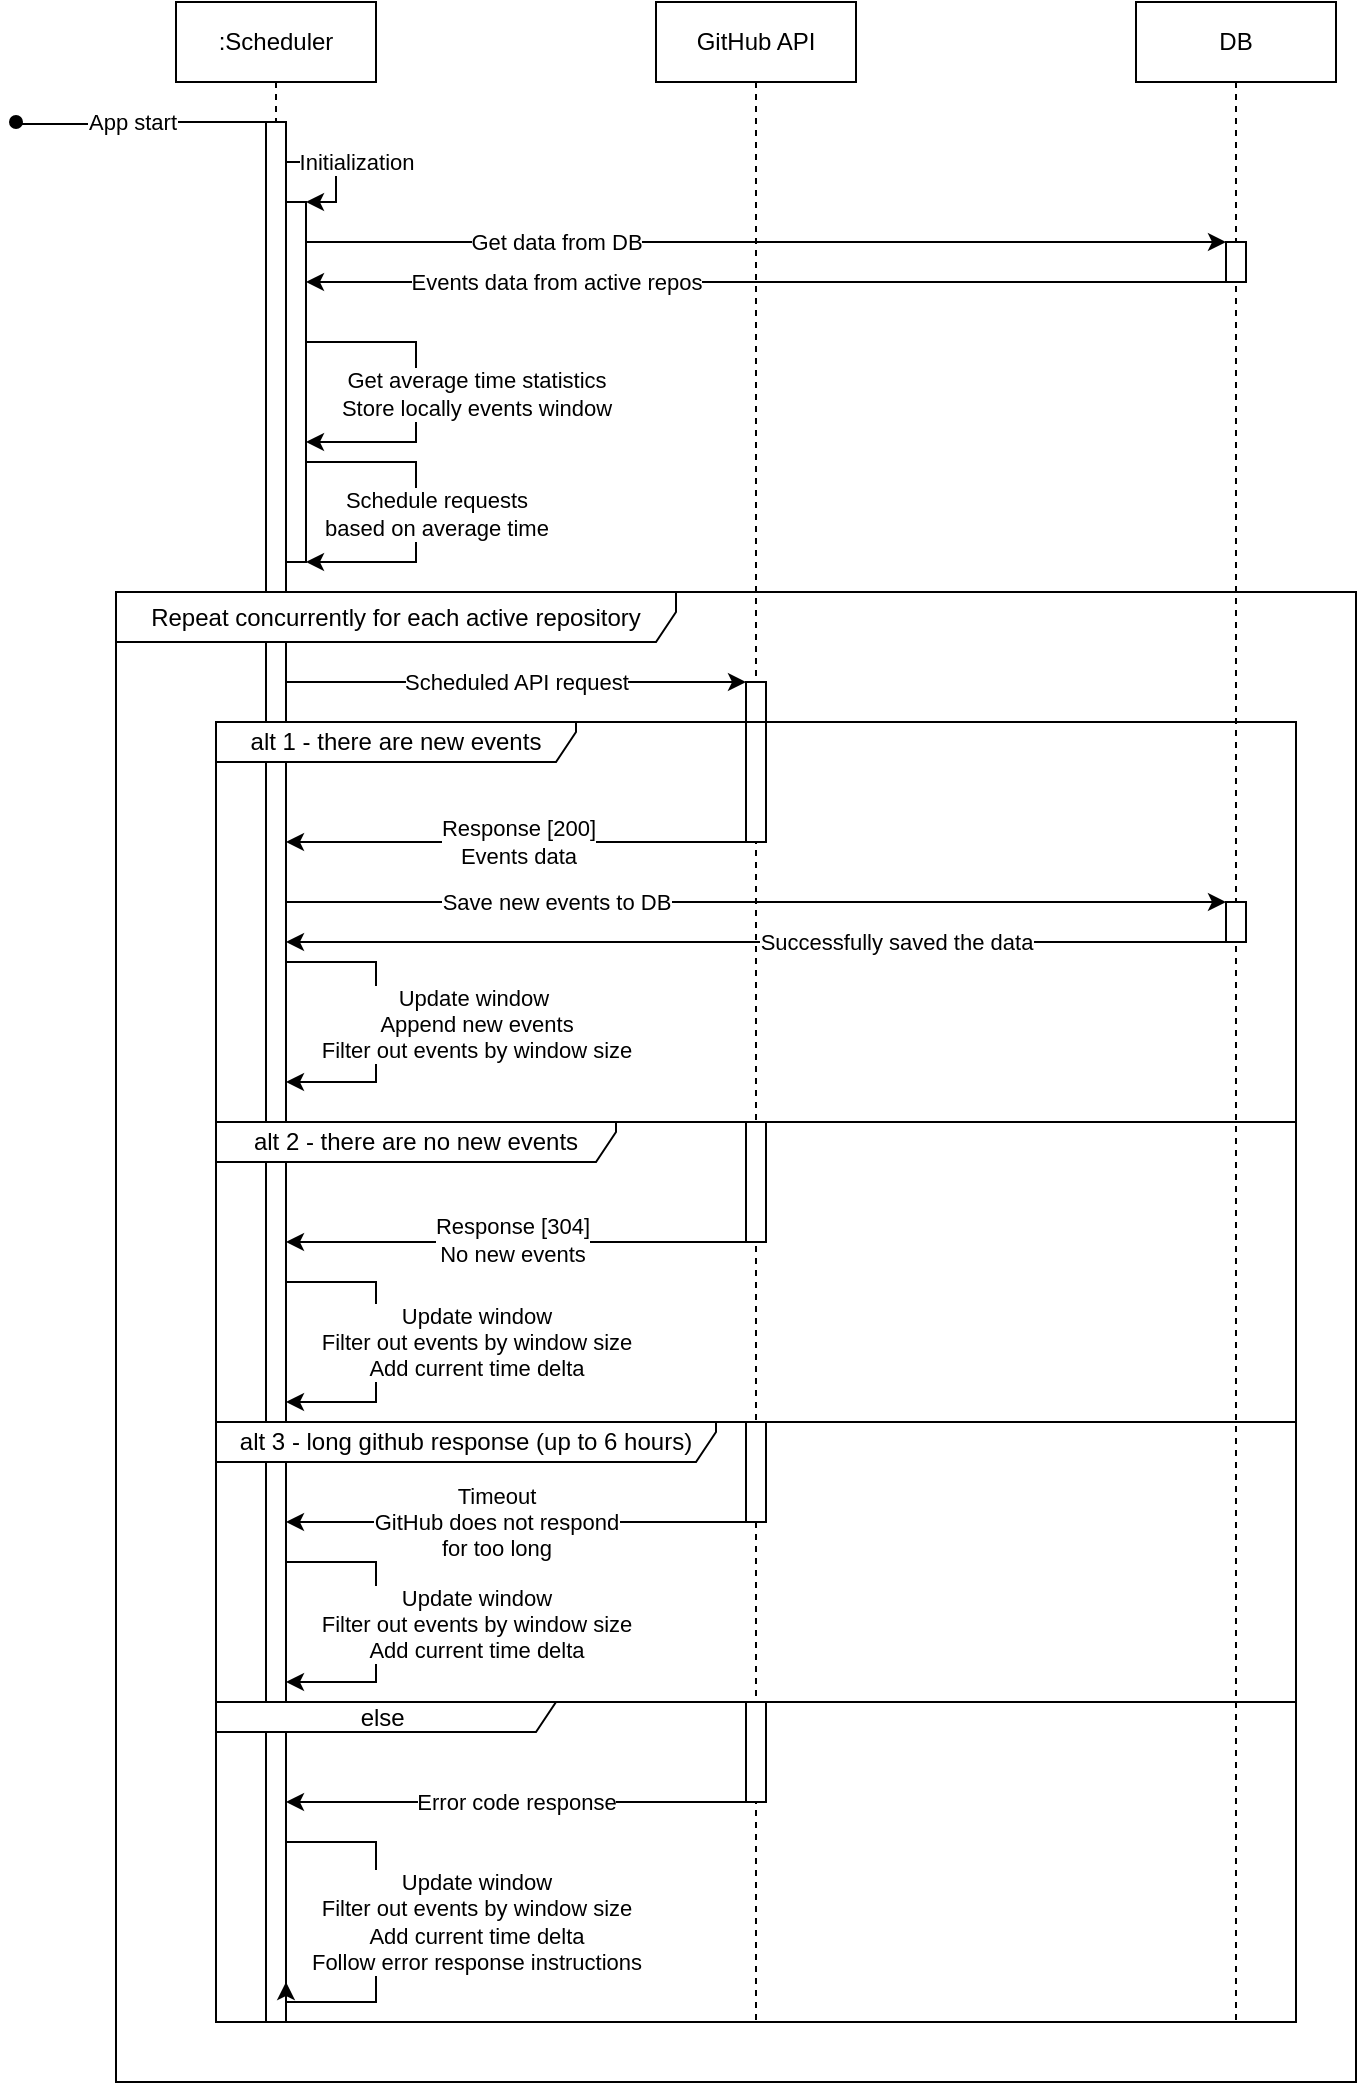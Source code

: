 <mxfile version="24.8.6">
  <diagram name="Page-1" id="McgcGxLk_ZRfMg0aqA5W">
    <mxGraphModel dx="989" dy="509" grid="1" gridSize="10" guides="1" tooltips="1" connect="1" arrows="1" fold="1" page="1" pageScale="1" pageWidth="850" pageHeight="1100" math="0" shadow="0">
      <root>
        <mxCell id="0" />
        <mxCell id="iSizkOf7c_K9tfDlirgX-57" value="lifetime_lines" style="" parent="0" />
        <mxCell id="iSizkOf7c_K9tfDlirgX-15" value="DB" style="shape=umlLifeline;perimeter=lifelinePerimeter;whiteSpace=wrap;html=1;container=1;dropTarget=0;collapsible=0;recursiveResize=0;outlineConnect=0;portConstraint=eastwest;newEdgeStyle={&quot;curved&quot;:0,&quot;rounded&quot;:0};" vertex="1" parent="iSizkOf7c_K9tfDlirgX-57">
          <mxGeometry x="600" y="40" width="100" height="1010" as="geometry" />
        </mxCell>
        <mxCell id="iSizkOf7c_K9tfDlirgX-41" value="" style="html=1;points=[[0,0,0,0,5],[0,1,0,0,-5],[1,0,0,0,5],[1,1,0,0,-5]];perimeter=orthogonalPerimeter;outlineConnect=0;targetShapes=umlLifeline;portConstraint=eastwest;newEdgeStyle={&quot;curved&quot;:0,&quot;rounded&quot;:0};" vertex="1" parent="iSizkOf7c_K9tfDlirgX-15">
          <mxGeometry x="45" y="120" width="10" height="20" as="geometry" />
        </mxCell>
        <mxCell id="iSizkOf7c_K9tfDlirgX-83" value="" style="html=1;points=[[0,0,0,0,5],[0,1,0,0,-5],[1,0,0,0,5],[1,1,0,0,-5]];perimeter=orthogonalPerimeter;outlineConnect=0;targetShapes=umlLifeline;portConstraint=eastwest;newEdgeStyle={&quot;curved&quot;:0,&quot;rounded&quot;:0};" vertex="1" parent="iSizkOf7c_K9tfDlirgX-15">
          <mxGeometry x="45" y="450" width="10" height="20" as="geometry" />
        </mxCell>
        <mxCell id="iSizkOf7c_K9tfDlirgX-14" value="GitHub API" style="shape=umlLifeline;perimeter=lifelinePerimeter;whiteSpace=wrap;html=1;container=1;dropTarget=0;collapsible=0;recursiveResize=0;outlineConnect=0;portConstraint=eastwest;newEdgeStyle={&quot;curved&quot;:0,&quot;rounded&quot;:0};" vertex="1" parent="iSizkOf7c_K9tfDlirgX-57">
          <mxGeometry x="360" y="40" width="100" height="1010" as="geometry" />
        </mxCell>
        <mxCell id="iSizkOf7c_K9tfDlirgX-56" value="" style="html=1;points=[[0,0,0,0,5],[0,1,0,0,-5],[1,0,0,0,5],[1,1,0,0,-5]];perimeter=orthogonalPerimeter;outlineConnect=0;targetShapes=umlLifeline;portConstraint=eastwest;newEdgeStyle={&quot;curved&quot;:0,&quot;rounded&quot;:0};" vertex="1" parent="iSizkOf7c_K9tfDlirgX-14">
          <mxGeometry x="45" y="340" width="10" height="80" as="geometry" />
        </mxCell>
        <mxCell id="iSizkOf7c_K9tfDlirgX-13" value=":Scheduler" style="shape=umlLifeline;perimeter=lifelinePerimeter;whiteSpace=wrap;html=1;container=1;dropTarget=0;collapsible=0;recursiveResize=0;outlineConnect=0;portConstraint=eastwest;newEdgeStyle={&quot;curved&quot;:0,&quot;rounded&quot;:0};" vertex="1" parent="iSizkOf7c_K9tfDlirgX-57">
          <mxGeometry x="120" y="40" width="100" height="580" as="geometry" />
        </mxCell>
        <mxCell id="iSizkOf7c_K9tfDlirgX-21" value="" style="html=1;points=[[0,0,0,0,5],[0,1,0,0,-5],[1,0,0,0,5],[1,1,0,0,-5]];perimeter=orthogonalPerimeter;outlineConnect=0;targetShapes=umlLifeline;portConstraint=eastwest;newEdgeStyle={&quot;curved&quot;:0,&quot;rounded&quot;:0};" vertex="1" parent="iSizkOf7c_K9tfDlirgX-13">
          <mxGeometry x="55" y="100" width="10" height="180" as="geometry" />
        </mxCell>
        <mxCell id="iSizkOf7c_K9tfDlirgX-20" style="edgeStyle=orthogonalEdgeStyle;rounded=0;orthogonalLoop=1;jettySize=auto;html=1;curved=0;" edge="1" parent="iSizkOf7c_K9tfDlirgX-13" source="iSizkOf7c_K9tfDlirgX-19" target="iSizkOf7c_K9tfDlirgX-21">
          <mxGeometry relative="1" as="geometry">
            <mxPoint x="130" y="80" as="targetPoint" />
            <Array as="points">
              <mxPoint x="80" y="80" />
              <mxPoint x="80" y="100" />
            </Array>
          </mxGeometry>
        </mxCell>
        <mxCell id="iSizkOf7c_K9tfDlirgX-22" value="Initialization" style="edgeLabel;html=1;align=center;verticalAlign=middle;resizable=0;points=[];" vertex="1" connectable="0" parent="iSizkOf7c_K9tfDlirgX-20">
          <mxGeometry x="-0.337" y="-1" relative="1" as="geometry">
            <mxPoint x="15" y="-1" as="offset" />
          </mxGeometry>
        </mxCell>
        <mxCell id="iSizkOf7c_K9tfDlirgX-44" style="edgeStyle=orthogonalEdgeStyle;rounded=0;orthogonalLoop=1;jettySize=auto;html=1;curved=0;" edge="1" parent="iSizkOf7c_K9tfDlirgX-13" target="iSizkOf7c_K9tfDlirgX-21">
          <mxGeometry relative="1" as="geometry">
            <mxPoint x="65" y="170" as="sourcePoint" />
            <mxPoint x="65" y="180" as="targetPoint" />
            <Array as="points">
              <mxPoint x="120" y="170" />
              <mxPoint x="120" y="220" />
            </Array>
          </mxGeometry>
        </mxCell>
        <mxCell id="iSizkOf7c_K9tfDlirgX-47" value="Get average time statistics&lt;div&gt;Store locally events window&lt;/div&gt;" style="edgeLabel;html=1;align=center;verticalAlign=middle;resizable=0;points=[];" vertex="1" connectable="0" parent="iSizkOf7c_K9tfDlirgX-44">
          <mxGeometry x="0.005" y="1" relative="1" as="geometry">
            <mxPoint x="29" as="offset" />
          </mxGeometry>
        </mxCell>
        <mxCell id="iSizkOf7c_K9tfDlirgX-52" style="edgeStyle=orthogonalEdgeStyle;rounded=0;orthogonalLoop=1;jettySize=auto;html=1;curved=0;elbow=vertical;" edge="1" parent="iSizkOf7c_K9tfDlirgX-13" target="iSizkOf7c_K9tfDlirgX-21">
          <mxGeometry relative="1" as="geometry">
            <mxPoint x="65" y="250" as="sourcePoint" />
            <mxPoint x="65" y="270" as="targetPoint" />
            <Array as="points">
              <mxPoint x="65" y="230" />
              <mxPoint x="120" y="230" />
              <mxPoint x="120" y="280" />
            </Array>
          </mxGeometry>
        </mxCell>
        <mxCell id="iSizkOf7c_K9tfDlirgX-53" value="Schedule requests&lt;div&gt;based on average time&lt;/div&gt;" style="edgeLabel;html=1;align=center;verticalAlign=middle;resizable=0;points=[];" vertex="1" connectable="0" parent="iSizkOf7c_K9tfDlirgX-52">
          <mxGeometry x="0.159" relative="1" as="geometry">
            <mxPoint x="10" y="-4" as="offset" />
          </mxGeometry>
        </mxCell>
        <mxCell id="iSizkOf7c_K9tfDlirgX-84" style="edgeStyle=orthogonalEdgeStyle;rounded=0;orthogonalLoop=1;jettySize=auto;html=1;curved=0;" edge="1" parent="iSizkOf7c_K9tfDlirgX-57" source="iSizkOf7c_K9tfDlirgX-83" target="iSizkOf7c_K9tfDlirgX-19">
          <mxGeometry relative="1" as="geometry">
            <Array as="points">
              <mxPoint x="410" y="510" />
              <mxPoint x="410" y="510" />
            </Array>
          </mxGeometry>
        </mxCell>
        <mxCell id="iSizkOf7c_K9tfDlirgX-85" value="Successfully saved the data" style="edgeLabel;html=1;align=center;verticalAlign=middle;resizable=0;points=[];" vertex="1" connectable="0" parent="iSizkOf7c_K9tfDlirgX-84">
          <mxGeometry x="-0.2" y="1" relative="1" as="geometry">
            <mxPoint x="23" y="-1" as="offset" />
          </mxGeometry>
        </mxCell>
        <mxCell id="iSizkOf7c_K9tfDlirgX-97" style="edgeStyle=orthogonalEdgeStyle;rounded=0;orthogonalLoop=1;jettySize=auto;html=1;curved=0;" edge="1" parent="iSizkOf7c_K9tfDlirgX-57" source="iSizkOf7c_K9tfDlirgX-96" target="iSizkOf7c_K9tfDlirgX-19">
          <mxGeometry relative="1" as="geometry">
            <Array as="points">
              <mxPoint x="340" y="660" />
              <mxPoint x="340" y="660" />
            </Array>
          </mxGeometry>
        </mxCell>
        <mxCell id="iSizkOf7c_K9tfDlirgX-98" value="Response [304]&lt;div&gt;No new events&lt;/div&gt;" style="edgeLabel;html=1;align=center;verticalAlign=middle;resizable=0;points=[];" vertex="1" connectable="0" parent="iSizkOf7c_K9tfDlirgX-97">
          <mxGeometry x="0.016" y="-1" relative="1" as="geometry">
            <mxPoint as="offset" />
          </mxGeometry>
        </mxCell>
        <mxCell id="iSizkOf7c_K9tfDlirgX-96" value="" style="html=1;points=[[0,0,0,0,5],[0,1,0,0,-5],[1,0,0,0,5],[1,1,0,0,-5]];perimeter=orthogonalPerimeter;outlineConnect=0;targetShapes=umlLifeline;portConstraint=eastwest;newEdgeStyle={&quot;curved&quot;:0,&quot;rounded&quot;:0};" vertex="1" parent="iSizkOf7c_K9tfDlirgX-57">
          <mxGeometry x="405" y="600" width="10" height="60" as="geometry" />
        </mxCell>
        <mxCell id="1" value="general" parent="0" />
        <mxCell id="iSizkOf7c_K9tfDlirgX-16" style="edgeStyle=orthogonalEdgeStyle;rounded=0;orthogonalLoop=1;jettySize=auto;html=1;curved=0;endArrow=oval;endFill=1;" edge="1" parent="1" source="iSizkOf7c_K9tfDlirgX-13">
          <mxGeometry relative="1" as="geometry">
            <mxPoint x="40" y="100" as="targetPoint" />
            <Array as="points">
              <mxPoint x="81" y="100" />
              <mxPoint x="40" y="101" />
            </Array>
          </mxGeometry>
        </mxCell>
        <mxCell id="iSizkOf7c_K9tfDlirgX-17" value="App start" style="edgeLabel;html=1;align=center;verticalAlign=middle;resizable=0;points=[];" vertex="1" connectable="0" parent="iSizkOf7c_K9tfDlirgX-16">
          <mxGeometry x="0.087" relative="1" as="geometry">
            <mxPoint as="offset" />
          </mxGeometry>
        </mxCell>
        <mxCell id="iSizkOf7c_K9tfDlirgX-38" style="edgeStyle=orthogonalEdgeStyle;rounded=0;orthogonalLoop=1;jettySize=auto;html=1;curved=0;" edge="1" parent="1" source="iSizkOf7c_K9tfDlirgX-21" target="iSizkOf7c_K9tfDlirgX-41">
          <mxGeometry relative="1" as="geometry">
            <mxPoint x="640" y="160" as="targetPoint" />
            <Array as="points">
              <mxPoint x="530" y="160" />
              <mxPoint x="530" y="160" />
            </Array>
          </mxGeometry>
        </mxCell>
        <mxCell id="iSizkOf7c_K9tfDlirgX-39" value="Get data from DB" style="edgeLabel;html=1;align=center;verticalAlign=middle;resizable=0;points=[];" vertex="1" connectable="0" parent="iSizkOf7c_K9tfDlirgX-38">
          <mxGeometry x="-0.678" y="1" relative="1" as="geometry">
            <mxPoint x="51" y="1" as="offset" />
          </mxGeometry>
        </mxCell>
        <mxCell id="iSizkOf7c_K9tfDlirgX-42" style="edgeStyle=orthogonalEdgeStyle;rounded=0;orthogonalLoop=1;jettySize=auto;html=1;curved=0;" edge="1" parent="1" source="iSizkOf7c_K9tfDlirgX-41" target="iSizkOf7c_K9tfDlirgX-21">
          <mxGeometry relative="1" as="geometry">
            <Array as="points">
              <mxPoint x="300" y="180" />
              <mxPoint x="300" y="180" />
            </Array>
          </mxGeometry>
        </mxCell>
        <mxCell id="iSizkOf7c_K9tfDlirgX-43" value="Events data from active repos" style="edgeLabel;html=1;align=center;verticalAlign=middle;resizable=0;points=[];" vertex="1" connectable="0" parent="iSizkOf7c_K9tfDlirgX-42">
          <mxGeometry x="0.593" y="-1" relative="1" as="geometry">
            <mxPoint x="31" y="1" as="offset" />
          </mxGeometry>
        </mxCell>
        <mxCell id="iSizkOf7c_K9tfDlirgX-19" value="" style="html=1;points=[[0,0,0,0,5],[0,1,0,0,-5],[1,0,0,0,5],[1,1,0,0,-5]];perimeter=orthogonalPerimeter;outlineConnect=0;targetShapes=umlLifeline;portConstraint=eastwest;newEdgeStyle={&quot;curved&quot;:0,&quot;rounded&quot;:0};" vertex="1" parent="1">
          <mxGeometry x="165" y="100" width="10" height="950" as="geometry" />
        </mxCell>
        <mxCell id="iSizkOf7c_K9tfDlirgX-54" style="edgeStyle=orthogonalEdgeStyle;rounded=0;orthogonalLoop=1;jettySize=auto;html=1;curved=0;" edge="1" parent="1" source="iSizkOf7c_K9tfDlirgX-19" target="iSizkOf7c_K9tfDlirgX-56">
          <mxGeometry relative="1" as="geometry">
            <mxPoint x="400" y="360" as="targetPoint" />
            <Array as="points">
              <mxPoint x="280" y="380" />
              <mxPoint x="280" y="380" />
            </Array>
          </mxGeometry>
        </mxCell>
        <mxCell id="iSizkOf7c_K9tfDlirgX-58" value="Scheduled API request" style="edgeLabel;html=1;align=center;verticalAlign=middle;resizable=0;points=[];" vertex="1" connectable="0" parent="iSizkOf7c_K9tfDlirgX-54">
          <mxGeometry x="-0.347" relative="1" as="geometry">
            <mxPoint x="40" as="offset" />
          </mxGeometry>
        </mxCell>
        <mxCell id="iSizkOf7c_K9tfDlirgX-71" style="edgeStyle=orthogonalEdgeStyle;rounded=0;orthogonalLoop=1;jettySize=auto;html=1;curved=0;" edge="1" parent="1" source="iSizkOf7c_K9tfDlirgX-68">
          <mxGeometry relative="1" as="geometry">
            <mxPoint x="175" y="800" as="targetPoint" />
            <mxPoint x="400" y="840" as="sourcePoint" />
            <Array as="points">
              <mxPoint x="290" y="800" />
              <mxPoint x="290" y="800" />
            </Array>
          </mxGeometry>
        </mxCell>
        <mxCell id="iSizkOf7c_K9tfDlirgX-72" value="Timeout&lt;div&gt;GitHub does not respond&lt;/div&gt;&lt;div&gt;for too long&lt;/div&gt;" style="edgeLabel;html=1;align=center;verticalAlign=middle;resizable=0;points=[];" vertex="1" connectable="0" parent="iSizkOf7c_K9tfDlirgX-71">
          <mxGeometry x="0.065" relative="1" as="geometry">
            <mxPoint x="-3" as="offset" />
          </mxGeometry>
        </mxCell>
        <mxCell id="iSizkOf7c_K9tfDlirgX-68" value="" style="html=1;points=[[0,0,0,0,5],[0,1,0,0,-5],[1,0,0,0,5],[1,1,0,0,-5]];perimeter=orthogonalPerimeter;outlineConnect=0;targetShapes=umlLifeline;portConstraint=eastwest;newEdgeStyle={&quot;curved&quot;:0,&quot;rounded&quot;:0};" vertex="1" parent="1">
          <mxGeometry x="405" y="750" width="10" height="50" as="geometry" />
        </mxCell>
        <mxCell id="iSizkOf7c_K9tfDlirgX-74" value="" style="html=1;points=[[0,0,0,0,5],[0,1,0,0,-5],[1,0,0,0,5],[1,1,0,0,-5]];perimeter=orthogonalPerimeter;outlineConnect=0;targetShapes=umlLifeline;portConstraint=eastwest;newEdgeStyle={&quot;curved&quot;:0,&quot;rounded&quot;:0};" vertex="1" parent="1">
          <mxGeometry x="405" y="890" width="10" height="50" as="geometry" />
        </mxCell>
        <mxCell id="iSizkOf7c_K9tfDlirgX-86" style="edgeStyle=orthogonalEdgeStyle;rounded=0;orthogonalLoop=1;jettySize=auto;html=1;curved=0;" edge="1" parent="1" target="iSizkOf7c_K9tfDlirgX-19">
          <mxGeometry relative="1" as="geometry">
            <mxPoint x="175" y="530" as="sourcePoint" />
            <mxPoint x="175" y="560" as="targetPoint" />
            <Array as="points">
              <mxPoint x="175" y="520" />
              <mxPoint x="220" y="520" />
              <mxPoint x="220" y="580" />
            </Array>
          </mxGeometry>
        </mxCell>
        <mxCell id="iSizkOf7c_K9tfDlirgX-94" value="Update window&amp;nbsp;&lt;div&gt;Append new events&lt;/div&gt;&lt;div&gt;Filter out events by window size&lt;/div&gt;" style="edgeLabel;html=1;align=center;verticalAlign=middle;resizable=0;points=[];" vertex="1" connectable="0" parent="iSizkOf7c_K9tfDlirgX-86">
          <mxGeometry x="-0.007" y="1" relative="1" as="geometry">
            <mxPoint x="49" y="6" as="offset" />
          </mxGeometry>
        </mxCell>
        <mxCell id="iSizkOf7c_K9tfDlirgX-100" style="edgeStyle=orthogonalEdgeStyle;rounded=0;orthogonalLoop=1;jettySize=auto;html=1;curved=0;" edge="1" parent="1">
          <mxGeometry relative="1" as="geometry">
            <mxPoint x="175" y="690" as="sourcePoint" />
            <mxPoint x="175" y="740" as="targetPoint" />
            <Array as="points">
              <mxPoint x="175" y="680" />
              <mxPoint x="220" y="680" />
              <mxPoint x="220" y="740" />
              <mxPoint x="175" y="740" />
            </Array>
          </mxGeometry>
        </mxCell>
        <mxCell id="iSizkOf7c_K9tfDlirgX-101" value="Update window&lt;div&gt;Filter out events by window size&lt;/div&gt;&lt;div&gt;Add current time delta&lt;/div&gt;" style="edgeLabel;html=1;align=center;verticalAlign=middle;resizable=0;points=[];" vertex="1" connectable="0" parent="iSizkOf7c_K9tfDlirgX-100">
          <mxGeometry x="-0.001" y="1" relative="1" as="geometry">
            <mxPoint x="49" y="5" as="offset" />
          </mxGeometry>
        </mxCell>
        <mxCell id="iSizkOf7c_K9tfDlirgX-102" style="edgeStyle=orthogonalEdgeStyle;rounded=0;orthogonalLoop=1;jettySize=auto;html=1;curved=0;" edge="1" parent="1">
          <mxGeometry relative="1" as="geometry">
            <mxPoint x="175" y="830" as="sourcePoint" />
            <mxPoint x="175" y="880" as="targetPoint" />
            <Array as="points">
              <mxPoint x="175" y="820" />
              <mxPoint x="220" y="820" />
              <mxPoint x="220" y="880" />
              <mxPoint x="175" y="880" />
            </Array>
          </mxGeometry>
        </mxCell>
        <mxCell id="iSizkOf7c_K9tfDlirgX-103" value="Update window&lt;div&gt;Filter out events by window size&lt;/div&gt;&lt;div&gt;Add current time delta&lt;/div&gt;" style="edgeLabel;html=1;align=center;verticalAlign=middle;resizable=0;points=[];" vertex="1" connectable="0" parent="iSizkOf7c_K9tfDlirgX-102">
          <mxGeometry x="-0.045" relative="1" as="geometry">
            <mxPoint x="50" y="9" as="offset" />
          </mxGeometry>
        </mxCell>
        <mxCell id="iSizkOf7c_K9tfDlirgX-104" style="edgeStyle=orthogonalEdgeStyle;rounded=0;orthogonalLoop=1;jettySize=auto;html=1;curved=0;" edge="1" parent="1" source="iSizkOf7c_K9tfDlirgX-19">
          <mxGeometry relative="1" as="geometry">
            <mxPoint x="175" y="690" as="sourcePoint" />
            <mxPoint x="175" y="1030" as="targetPoint" />
            <Array as="points">
              <mxPoint x="220" y="960" />
              <mxPoint x="220" y="1040" />
              <mxPoint x="175" y="1040" />
            </Array>
          </mxGeometry>
        </mxCell>
        <mxCell id="iSizkOf7c_K9tfDlirgX-105" value="Update window&lt;div&gt;Filter out events by window size&lt;/div&gt;&lt;div&gt;Add current time delta&lt;/div&gt;&lt;div&gt;Follow error response instructions&lt;/div&gt;" style="edgeLabel;html=1;align=center;verticalAlign=middle;resizable=0;points=[];" vertex="1" connectable="0" parent="iSizkOf7c_K9tfDlirgX-104">
          <mxGeometry x="-0.067" y="-2" relative="1" as="geometry">
            <mxPoint x="52" y="1" as="offset" />
          </mxGeometry>
        </mxCell>
        <mxCell id="iSizkOf7c_K9tfDlirgX-31" value="frames" style="" parent="0" />
        <mxCell id="iSizkOf7c_K9tfDlirgX-61" value="Repeat concurrently for each active repository" style="shape=umlFrame;whiteSpace=wrap;html=1;pointerEvents=0;width=280;height=25;" vertex="1" parent="iSizkOf7c_K9tfDlirgX-31">
          <mxGeometry x="90" y="335" width="620" height="745" as="geometry" />
        </mxCell>
        <mxCell id="iSizkOf7c_K9tfDlirgX-62" value="alt 1 - there are new events" style="shape=umlFrame;whiteSpace=wrap;html=1;pointerEvents=0;width=180;height=20;" vertex="1" parent="iSizkOf7c_K9tfDlirgX-31">
          <mxGeometry x="140" y="400" width="540" height="200" as="geometry" />
        </mxCell>
        <mxCell id="iSizkOf7c_K9tfDlirgX-64" value="alt 3 - long github response (up to 6 hours)" style="shape=umlFrame;whiteSpace=wrap;html=1;pointerEvents=0;width=250;height=20;" vertex="1" parent="iSizkOf7c_K9tfDlirgX-31">
          <mxGeometry x="140" y="750" width="540" height="140" as="geometry" />
        </mxCell>
        <mxCell id="iSizkOf7c_K9tfDlirgX-65" value="else&amp;nbsp;" style="shape=umlFrame;whiteSpace=wrap;html=1;pointerEvents=0;width=170;height=15;" vertex="1" parent="iSizkOf7c_K9tfDlirgX-31">
          <mxGeometry x="140" y="890" width="540" height="160" as="geometry" />
        </mxCell>
        <mxCell id="iSizkOf7c_K9tfDlirgX-66" style="edgeStyle=orthogonalEdgeStyle;rounded=0;orthogonalLoop=1;jettySize=auto;html=1;curved=0;startArrow=classic;startFill=1;endArrow=none;endFill=0;" edge="1" parent="iSizkOf7c_K9tfDlirgX-31" source="iSizkOf7c_K9tfDlirgX-19" target="iSizkOf7c_K9tfDlirgX-56">
          <mxGeometry relative="1" as="geometry">
            <Array as="points">
              <mxPoint x="290" y="460" />
              <mxPoint x="290" y="460" />
            </Array>
          </mxGeometry>
        </mxCell>
        <mxCell id="iSizkOf7c_K9tfDlirgX-67" value="Response [200]&lt;div&gt;Events data&lt;/div&gt;" style="edgeLabel;html=1;align=center;verticalAlign=middle;resizable=0;points=[];" vertex="1" connectable="0" parent="iSizkOf7c_K9tfDlirgX-66">
          <mxGeometry x="0.125" y="2" relative="1" as="geometry">
            <mxPoint x="-14" y="2" as="offset" />
          </mxGeometry>
        </mxCell>
        <mxCell id="iSizkOf7c_K9tfDlirgX-75" style="edgeStyle=orthogonalEdgeStyle;rounded=0;orthogonalLoop=1;jettySize=auto;html=1;curved=0;" edge="1" parent="iSizkOf7c_K9tfDlirgX-31" source="iSizkOf7c_K9tfDlirgX-74" target="iSizkOf7c_K9tfDlirgX-19">
          <mxGeometry relative="1" as="geometry">
            <mxPoint x="175" y="900" as="targetPoint" />
            <Array as="points">
              <mxPoint x="290" y="940" />
              <mxPoint x="290" y="940" />
            </Array>
          </mxGeometry>
        </mxCell>
        <mxCell id="iSizkOf7c_K9tfDlirgX-76" value="Error code response" style="edgeLabel;html=1;align=center;verticalAlign=middle;resizable=0;points=[];" vertex="1" connectable="0" parent="iSizkOf7c_K9tfDlirgX-75">
          <mxGeometry x="0.034" y="2" relative="1" as="geometry">
            <mxPoint x="4" y="-2" as="offset" />
          </mxGeometry>
        </mxCell>
        <mxCell id="iSizkOf7c_K9tfDlirgX-79" style="edgeStyle=orthogonalEdgeStyle;rounded=0;orthogonalLoop=1;jettySize=auto;html=1;curved=0;" edge="1" parent="iSizkOf7c_K9tfDlirgX-31" source="iSizkOf7c_K9tfDlirgX-19" target="iSizkOf7c_K9tfDlirgX-83">
          <mxGeometry relative="1" as="geometry">
            <Array as="points">
              <mxPoint x="290" y="490" />
              <mxPoint x="290" y="490" />
            </Array>
          </mxGeometry>
        </mxCell>
        <mxCell id="iSizkOf7c_K9tfDlirgX-80" value="Save new events to DB" style="edgeLabel;html=1;align=center;verticalAlign=middle;resizable=0;points=[];" vertex="1" connectable="0" parent="iSizkOf7c_K9tfDlirgX-79">
          <mxGeometry x="-0.609" y="2" relative="1" as="geometry">
            <mxPoint x="43" y="2" as="offset" />
          </mxGeometry>
        </mxCell>
        <mxCell id="iSizkOf7c_K9tfDlirgX-95" value="alt 2 - there are no new events" style="shape=umlFrame;whiteSpace=wrap;html=1;pointerEvents=0;width=200;height=20;" vertex="1" parent="iSizkOf7c_K9tfDlirgX-31">
          <mxGeometry x="140" y="600" width="540" height="150" as="geometry" />
        </mxCell>
      </root>
    </mxGraphModel>
  </diagram>
</mxfile>
